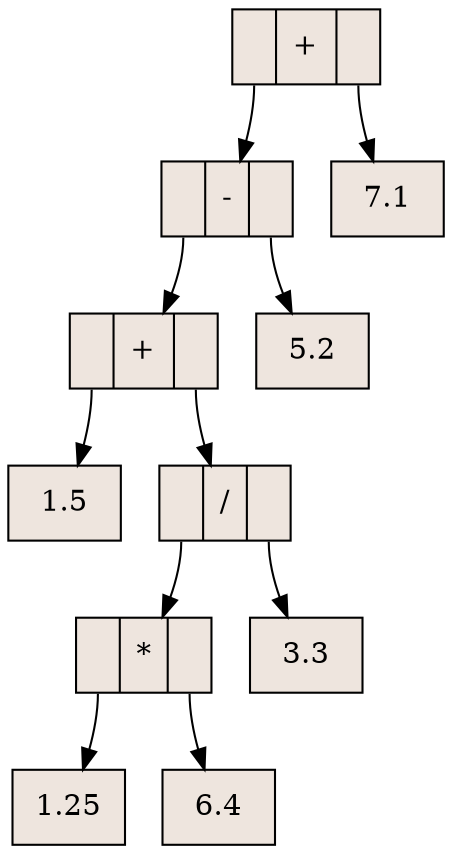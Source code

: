 digraph grafica{
rankdir=TB;
node [shape = record, style=filled, fillcolor=seashell2];
nodo19 [ label ="<C0>|+|<C1>"];
nodo17 [ label ="<C0>|-|<C1>"];
nodo15 [ label ="<C0>|+|<C1>"];
nodo9 [ label ="1.5"];
nodo15:C0->nodo9
nodo14 [ label ="<C0>|/|<C1>"];
nodo12 [ label ="<C0>|*|<C1>"];
nodo10 [ label ="1.25"];
nodo12:C0->nodo10
nodo11 [ label ="6.4"];
nodo12:C1->nodo11
nodo14:C0->nodo12
nodo13 [ label ="3.3"];
nodo14:C1->nodo13
nodo15:C1->nodo14
nodo17:C0->nodo15
nodo16 [ label ="5.2"];
nodo17:C1->nodo16
nodo19:C0->nodo17
nodo18 [ label ="7.1"];
nodo19:C1->nodo18
}
